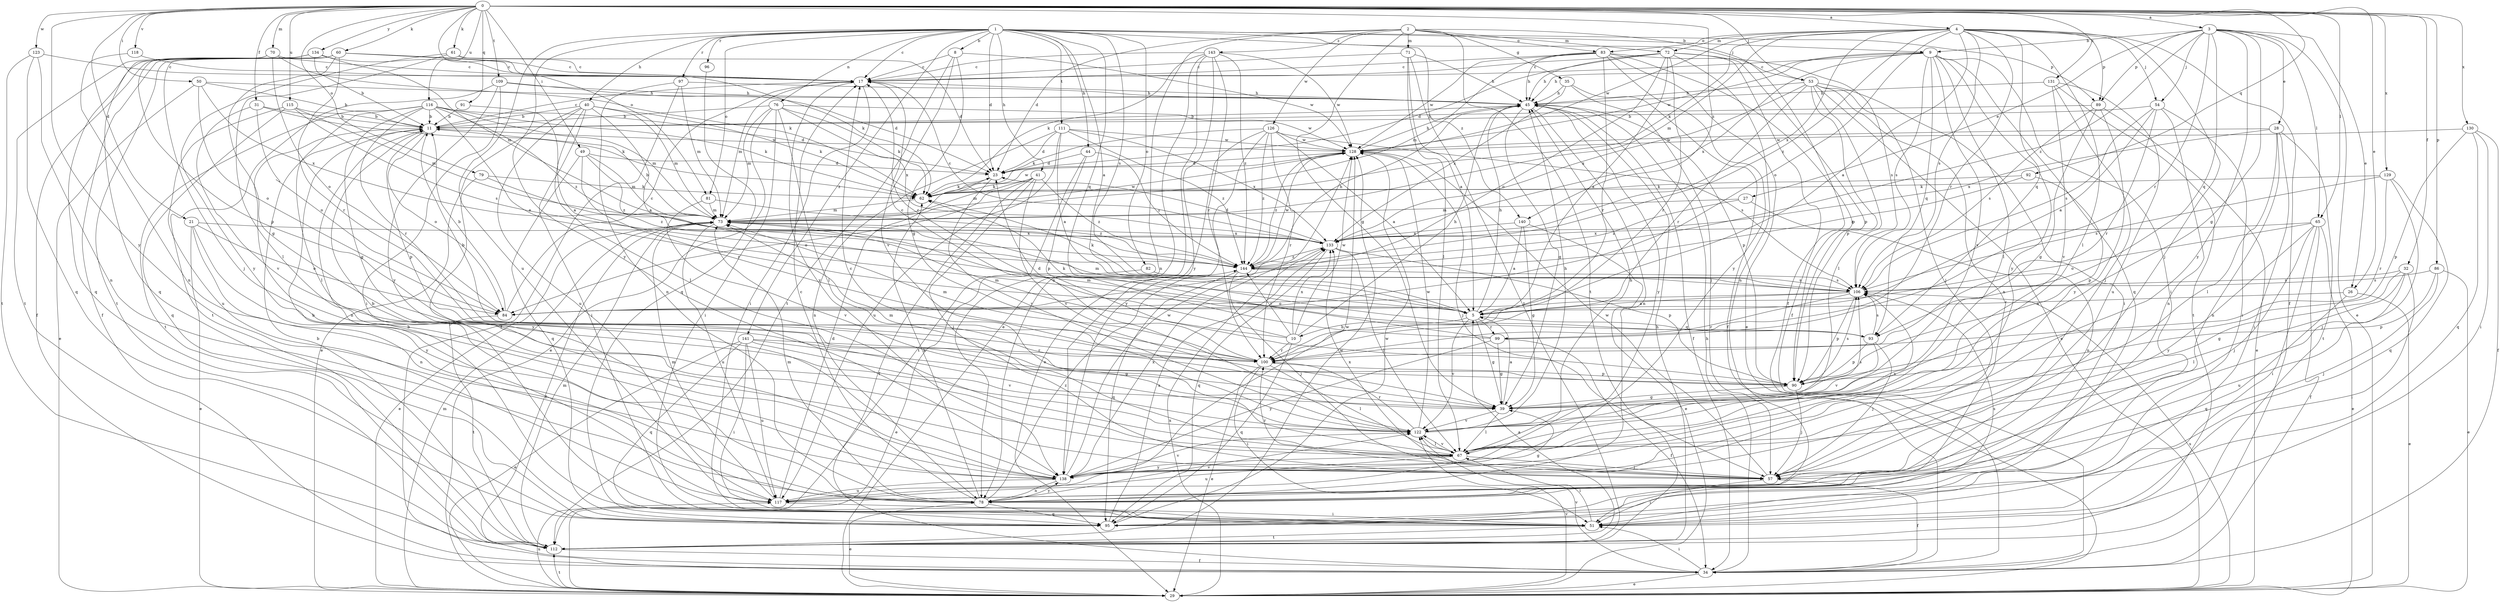 strict digraph  {
0;
1;
2;
3;
4;
5;
8;
9;
10;
11;
17;
21;
23;
26;
27;
28;
29;
31;
32;
34;
35;
39;
40;
41;
44;
45;
49;
50;
51;
53;
54;
57;
60;
61;
62;
65;
67;
70;
71;
72;
73;
76;
78;
79;
81;
82;
83;
84;
86;
89;
90;
91;
92;
93;
95;
96;
97;
99;
100;
106;
109;
111;
112;
115;
116;
117;
118;
122;
123;
126;
128;
129;
130;
131;
133;
134;
138;
140;
141;
143;
144;
0 -> 3  [label=a];
0 -> 4  [label=a];
0 -> 21  [label=d];
0 -> 26  [label=e];
0 -> 31  [label=f];
0 -> 32  [label=f];
0 -> 49  [label=i];
0 -> 50  [label=i];
0 -> 53  [label=j];
0 -> 60  [label=k];
0 -> 61  [label=k];
0 -> 65  [label=l];
0 -> 70  [label=m];
0 -> 79  [label=o];
0 -> 81  [label=o];
0 -> 86  [label=p];
0 -> 91  [label=q];
0 -> 92  [label=q];
0 -> 109  [label=t];
0 -> 115  [label=u];
0 -> 116  [label=u];
0 -> 118  [label=v];
0 -> 123  [label=w];
0 -> 129  [label=x];
0 -> 130  [label=x];
0 -> 131  [label=x];
0 -> 134  [label=y];
0 -> 138  [label=y];
0 -> 140  [label=z];
1 -> 5  [label=a];
1 -> 8  [label=b];
1 -> 9  [label=b];
1 -> 17  [label=c];
1 -> 23  [label=d];
1 -> 40  [label=h];
1 -> 41  [label=h];
1 -> 44  [label=h];
1 -> 53  [label=j];
1 -> 76  [label=n];
1 -> 81  [label=o];
1 -> 82  [label=o];
1 -> 89  [label=p];
1 -> 93  [label=q];
1 -> 96  [label=r];
1 -> 97  [label=r];
1 -> 106  [label=s];
1 -> 111  [label=t];
1 -> 117  [label=u];
1 -> 138  [label=y];
1 -> 140  [label=z];
1 -> 141  [label=z];
2 -> 23  [label=d];
2 -> 34  [label=f];
2 -> 35  [label=g];
2 -> 39  [label=g];
2 -> 71  [label=m];
2 -> 72  [label=m];
2 -> 78  [label=n];
2 -> 83  [label=o];
2 -> 112  [label=t];
2 -> 126  [label=w];
2 -> 143  [label=z];
3 -> 9  [label=b];
3 -> 26  [label=e];
3 -> 27  [label=e];
3 -> 28  [label=e];
3 -> 29  [label=e];
3 -> 39  [label=g];
3 -> 54  [label=j];
3 -> 65  [label=l];
3 -> 89  [label=p];
3 -> 93  [label=q];
3 -> 99  [label=r];
3 -> 138  [label=y];
3 -> 144  [label=z];
4 -> 5  [label=a];
4 -> 34  [label=f];
4 -> 54  [label=j];
4 -> 57  [label=j];
4 -> 62  [label=k];
4 -> 67  [label=l];
4 -> 72  [label=m];
4 -> 73  [label=m];
4 -> 83  [label=o];
4 -> 84  [label=o];
4 -> 89  [label=p];
4 -> 93  [label=q];
4 -> 99  [label=r];
4 -> 106  [label=s];
4 -> 128  [label=w];
4 -> 133  [label=x];
4 -> 144  [label=z];
5 -> 10  [label=b];
5 -> 39  [label=g];
5 -> 45  [label=h];
5 -> 73  [label=m];
5 -> 93  [label=q];
5 -> 99  [label=r];
5 -> 122  [label=v];
8 -> 17  [label=c];
8 -> 39  [label=g];
8 -> 112  [label=t];
8 -> 122  [label=v];
8 -> 128  [label=w];
9 -> 17  [label=c];
9 -> 45  [label=h];
9 -> 51  [label=i];
9 -> 67  [label=l];
9 -> 93  [label=q];
9 -> 95  [label=q];
9 -> 106  [label=s];
9 -> 122  [label=v];
9 -> 128  [label=w];
9 -> 133  [label=x];
9 -> 138  [label=y];
10 -> 17  [label=c];
10 -> 45  [label=h];
10 -> 73  [label=m];
10 -> 95  [label=q];
10 -> 100  [label=r];
10 -> 128  [label=w];
10 -> 133  [label=x];
10 -> 144  [label=z];
11 -> 17  [label=c];
11 -> 78  [label=n];
11 -> 84  [label=o];
11 -> 90  [label=p];
11 -> 128  [label=w];
17 -> 45  [label=h];
17 -> 51  [label=i];
17 -> 73  [label=m];
17 -> 138  [label=y];
21 -> 29  [label=e];
21 -> 78  [label=n];
21 -> 84  [label=o];
21 -> 133  [label=x];
21 -> 138  [label=y];
23 -> 62  [label=k];
23 -> 122  [label=v];
26 -> 5  [label=a];
26 -> 29  [label=e];
26 -> 95  [label=q];
27 -> 73  [label=m];
27 -> 78  [label=n];
27 -> 144  [label=z];
28 -> 51  [label=i];
28 -> 67  [label=l];
28 -> 78  [label=n];
28 -> 112  [label=t];
28 -> 128  [label=w];
28 -> 133  [label=x];
29 -> 73  [label=m];
29 -> 106  [label=s];
29 -> 112  [label=t];
29 -> 117  [label=u];
29 -> 122  [label=v];
29 -> 133  [label=x];
31 -> 11  [label=b];
31 -> 62  [label=k];
31 -> 84  [label=o];
31 -> 122  [label=v];
32 -> 39  [label=g];
32 -> 51  [label=i];
32 -> 67  [label=l];
32 -> 106  [label=s];
32 -> 117  [label=u];
34 -> 29  [label=e];
34 -> 45  [label=h];
34 -> 51  [label=i];
34 -> 122  [label=v];
35 -> 34  [label=f];
35 -> 45  [label=h];
35 -> 57  [label=j];
35 -> 133  [label=x];
39 -> 5  [label=a];
39 -> 67  [label=l];
39 -> 73  [label=m];
39 -> 122  [label=v];
40 -> 5  [label=a];
40 -> 11  [label=b];
40 -> 29  [label=e];
40 -> 51  [label=i];
40 -> 62  [label=k];
40 -> 67  [label=l];
40 -> 73  [label=m];
40 -> 117  [label=u];
41 -> 34  [label=f];
41 -> 57  [label=j];
41 -> 62  [label=k];
41 -> 73  [label=m];
41 -> 84  [label=o];
41 -> 122  [label=v];
41 -> 144  [label=z];
44 -> 23  [label=d];
44 -> 90  [label=p];
44 -> 112  [label=t];
44 -> 144  [label=z];
45 -> 11  [label=b];
45 -> 34  [label=f];
45 -> 39  [label=g];
45 -> 78  [label=n];
45 -> 90  [label=p];
45 -> 138  [label=y];
49 -> 23  [label=d];
49 -> 73  [label=m];
49 -> 95  [label=q];
49 -> 100  [label=r];
49 -> 144  [label=z];
50 -> 11  [label=b];
50 -> 29  [label=e];
50 -> 45  [label=h];
50 -> 84  [label=o];
50 -> 133  [label=x];
51 -> 11  [label=b];
51 -> 67  [label=l];
51 -> 112  [label=t];
53 -> 29  [label=e];
53 -> 45  [label=h];
53 -> 51  [label=i];
53 -> 57  [label=j];
53 -> 67  [label=l];
53 -> 78  [label=n];
53 -> 90  [label=p];
53 -> 100  [label=r];
53 -> 133  [label=x];
54 -> 5  [label=a];
54 -> 11  [label=b];
54 -> 51  [label=i];
54 -> 78  [label=n];
54 -> 100  [label=r];
54 -> 106  [label=s];
57 -> 34  [label=f];
57 -> 51  [label=i];
57 -> 100  [label=r];
57 -> 128  [label=w];
57 -> 133  [label=x];
60 -> 17  [label=c];
60 -> 34  [label=f];
60 -> 39  [label=g];
60 -> 57  [label=j];
60 -> 62  [label=k];
60 -> 100  [label=r];
60 -> 112  [label=t];
61 -> 17  [label=c];
61 -> 23  [label=d];
61 -> 67  [label=l];
61 -> 138  [label=y];
62 -> 73  [label=m];
62 -> 128  [label=w];
65 -> 29  [label=e];
65 -> 34  [label=f];
65 -> 51  [label=i];
65 -> 57  [label=j];
65 -> 84  [label=o];
65 -> 133  [label=x];
65 -> 138  [label=y];
67 -> 17  [label=c];
67 -> 45  [label=h];
67 -> 57  [label=j];
67 -> 106  [label=s];
67 -> 117  [label=u];
67 -> 122  [label=v];
67 -> 138  [label=y];
70 -> 17  [label=c];
70 -> 62  [label=k];
70 -> 84  [label=o];
70 -> 90  [label=p];
70 -> 95  [label=q];
71 -> 5  [label=a];
71 -> 17  [label=c];
71 -> 45  [label=h];
71 -> 67  [label=l];
71 -> 112  [label=t];
72 -> 5  [label=a];
72 -> 17  [label=c];
72 -> 23  [label=d];
72 -> 34  [label=f];
72 -> 45  [label=h];
72 -> 78  [label=n];
72 -> 84  [label=o];
72 -> 90  [label=p];
72 -> 100  [label=r];
73 -> 11  [label=b];
73 -> 29  [label=e];
73 -> 34  [label=f];
73 -> 117  [label=u];
73 -> 128  [label=w];
73 -> 133  [label=x];
76 -> 11  [label=b];
76 -> 29  [label=e];
76 -> 51  [label=i];
76 -> 62  [label=k];
76 -> 67  [label=l];
76 -> 73  [label=m];
76 -> 128  [label=w];
76 -> 133  [label=x];
78 -> 17  [label=c];
78 -> 29  [label=e];
78 -> 62  [label=k];
78 -> 73  [label=m];
78 -> 95  [label=q];
78 -> 122  [label=v];
78 -> 138  [label=y];
78 -> 144  [label=z];
79 -> 62  [label=k];
79 -> 138  [label=y];
79 -> 144  [label=z];
81 -> 73  [label=m];
81 -> 122  [label=v];
81 -> 144  [label=z];
82 -> 29  [label=e];
82 -> 106  [label=s];
83 -> 17  [label=c];
83 -> 29  [label=e];
83 -> 45  [label=h];
83 -> 73  [label=m];
83 -> 90  [label=p];
83 -> 100  [label=r];
83 -> 106  [label=s];
83 -> 128  [label=w];
83 -> 138  [label=y];
84 -> 11  [label=b];
84 -> 17  [label=c];
84 -> 112  [label=t];
86 -> 29  [label=e];
86 -> 57  [label=j];
86 -> 90  [label=p];
86 -> 106  [label=s];
89 -> 11  [label=b];
89 -> 29  [label=e];
89 -> 39  [label=g];
89 -> 106  [label=s];
89 -> 138  [label=y];
90 -> 39  [label=g];
90 -> 57  [label=j];
90 -> 106  [label=s];
91 -> 5  [label=a];
91 -> 11  [label=b];
92 -> 62  [label=k];
92 -> 90  [label=p];
92 -> 144  [label=z];
93 -> 57  [label=j];
93 -> 73  [label=m];
93 -> 90  [label=p];
93 -> 106  [label=s];
93 -> 122  [label=v];
95 -> 106  [label=s];
95 -> 128  [label=w];
95 -> 133  [label=x];
96 -> 95  [label=q];
97 -> 34  [label=f];
97 -> 45  [label=h];
97 -> 73  [label=m];
97 -> 78  [label=n];
99 -> 17  [label=c];
99 -> 34  [label=f];
99 -> 39  [label=g];
99 -> 62  [label=k];
99 -> 138  [label=y];
100 -> 11  [label=b];
100 -> 23  [label=d];
100 -> 29  [label=e];
100 -> 51  [label=i];
100 -> 67  [label=l];
100 -> 73  [label=m];
100 -> 90  [label=p];
106 -> 5  [label=a];
106 -> 62  [label=k];
106 -> 84  [label=o];
106 -> 90  [label=p];
106 -> 100  [label=r];
109 -> 23  [label=d];
109 -> 45  [label=h];
109 -> 51  [label=i];
109 -> 112  [label=t];
109 -> 138  [label=y];
111 -> 5  [label=a];
111 -> 23  [label=d];
111 -> 78  [label=n];
111 -> 117  [label=u];
111 -> 128  [label=w];
111 -> 133  [label=x];
111 -> 144  [label=z];
112 -> 5  [label=a];
112 -> 11  [label=b];
112 -> 34  [label=f];
112 -> 45  [label=h];
112 -> 73  [label=m];
112 -> 128  [label=w];
115 -> 11  [label=b];
115 -> 73  [label=m];
115 -> 95  [label=q];
115 -> 106  [label=s];
115 -> 117  [label=u];
116 -> 5  [label=a];
116 -> 11  [label=b];
116 -> 23  [label=d];
116 -> 39  [label=g];
116 -> 62  [label=k];
116 -> 67  [label=l];
116 -> 73  [label=m];
116 -> 100  [label=r];
116 -> 112  [label=t];
116 -> 144  [label=z];
117 -> 11  [label=b];
117 -> 23  [label=d];
117 -> 39  [label=g];
117 -> 51  [label=i];
117 -> 73  [label=m];
117 -> 128  [label=w];
118 -> 17  [label=c];
118 -> 78  [label=n];
122 -> 45  [label=h];
122 -> 67  [label=l];
122 -> 100  [label=r];
122 -> 106  [label=s];
122 -> 128  [label=w];
123 -> 17  [label=c];
123 -> 78  [label=n];
123 -> 95  [label=q];
123 -> 112  [label=t];
126 -> 5  [label=a];
126 -> 29  [label=e];
126 -> 62  [label=k];
126 -> 100  [label=r];
126 -> 106  [label=s];
126 -> 128  [label=w];
126 -> 138  [label=y];
126 -> 144  [label=z];
128 -> 23  [label=d];
128 -> 45  [label=h];
128 -> 57  [label=j];
128 -> 144  [label=z];
129 -> 57  [label=j];
129 -> 62  [label=k];
129 -> 95  [label=q];
129 -> 100  [label=r];
129 -> 106  [label=s];
130 -> 34  [label=f];
130 -> 51  [label=i];
130 -> 90  [label=p];
130 -> 95  [label=q];
130 -> 128  [label=w];
131 -> 45  [label=h];
131 -> 57  [label=j];
131 -> 112  [label=t];
131 -> 117  [label=u];
131 -> 122  [label=v];
133 -> 17  [label=c];
133 -> 23  [label=d];
133 -> 67  [label=l];
133 -> 90  [label=p];
133 -> 95  [label=q];
133 -> 144  [label=z];
134 -> 11  [label=b];
134 -> 17  [label=c];
134 -> 34  [label=f];
134 -> 73  [label=m];
134 -> 95  [label=q];
134 -> 112  [label=t];
138 -> 11  [label=b];
138 -> 78  [label=n];
138 -> 117  [label=u];
138 -> 122  [label=v];
138 -> 128  [label=w];
138 -> 133  [label=x];
140 -> 5  [label=a];
140 -> 29  [label=e];
140 -> 39  [label=g];
140 -> 133  [label=x];
141 -> 29  [label=e];
141 -> 39  [label=g];
141 -> 51  [label=i];
141 -> 95  [label=q];
141 -> 100  [label=r];
141 -> 117  [label=u];
141 -> 122  [label=v];
143 -> 17  [label=c];
143 -> 29  [label=e];
143 -> 62  [label=k];
143 -> 78  [label=n];
143 -> 100  [label=r];
143 -> 128  [label=w];
143 -> 138  [label=y];
143 -> 144  [label=z];
144 -> 45  [label=h];
144 -> 57  [label=j];
144 -> 95  [label=q];
144 -> 106  [label=s];
144 -> 128  [label=w];
}
